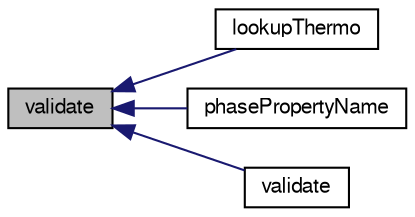 digraph "validate"
{
  bgcolor="transparent";
  edge [fontname="FreeSans",fontsize="10",labelfontname="FreeSans",labelfontsize="10"];
  node [fontname="FreeSans",fontsize="10",shape=record];
  rankdir="LR";
  Node1136 [label="validate",height=0.2,width=0.4,color="black", fillcolor="grey75", style="filled", fontcolor="black"];
  Node1136 -> Node1137 [dir="back",color="midnightblue",fontsize="10",style="solid",fontname="FreeSans"];
  Node1137 [label="lookupThermo",height=0.2,width=0.4,color="black",URL="$a29734.html#a1a973e5b42d222c61500a0d68386822d"];
  Node1136 -> Node1138 [dir="back",color="midnightblue",fontsize="10",style="solid",fontname="FreeSans"];
  Node1138 [label="phasePropertyName",height=0.2,width=0.4,color="black",URL="$a29734.html#a5d1edb9297e509e2525d2739e3609461"];
  Node1136 -> Node1139 [dir="back",color="midnightblue",fontsize="10",style="solid",fontname="FreeSans"];
  Node1139 [label="validate",height=0.2,width=0.4,color="black",URL="$a29734.html#a0144ce0314af9a7953530fbbaa42a7e3",tooltip="Check that the thermodynamics package is consistent. "];
}
